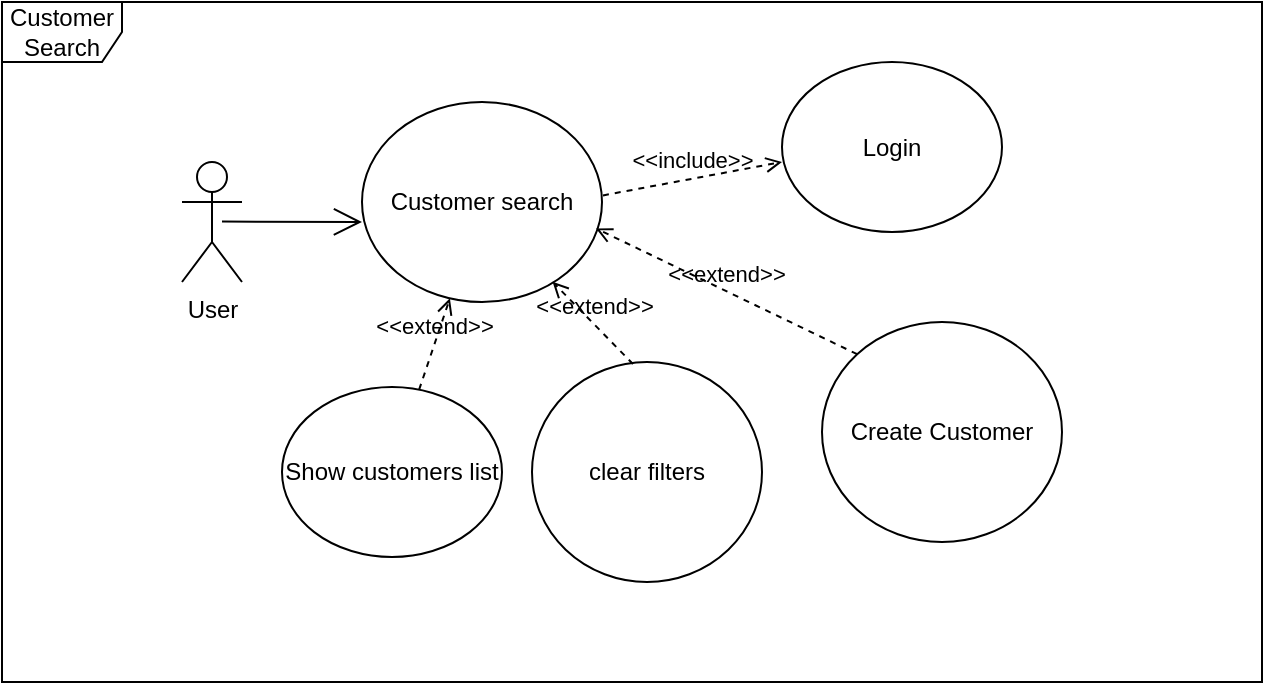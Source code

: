 <mxfile version="20.7.2" type="github">
  <diagram id="7FBJB0Y76CYSA9u8GEb_" name="Sayfa -1">
    <mxGraphModel dx="932" dy="539" grid="1" gridSize="10" guides="1" tooltips="1" connect="1" arrows="1" fold="1" page="1" pageScale="1" pageWidth="1169" pageHeight="1654" math="0" shadow="0">
      <root>
        <mxCell id="0" />
        <mxCell id="1" parent="0" />
        <mxCell id="NjvjR_LPWzuDct78yxhy-1" value="User" style="shape=umlActor;verticalLabelPosition=bottom;verticalAlign=top;html=1;" vertex="1" parent="1">
          <mxGeometry x="130" y="130" width="30" height="60" as="geometry" />
        </mxCell>
        <mxCell id="NjvjR_LPWzuDct78yxhy-8" value="Customer search" style="ellipse;whiteSpace=wrap;html=1;" vertex="1" parent="1">
          <mxGeometry x="220" y="100" width="120" height="100" as="geometry" />
        </mxCell>
        <mxCell id="NjvjR_LPWzuDct78yxhy-12" value="Login" style="ellipse;whiteSpace=wrap;html=1;" vertex="1" parent="1">
          <mxGeometry x="430" y="80" width="110" height="85" as="geometry" />
        </mxCell>
        <mxCell id="NjvjR_LPWzuDct78yxhy-13" value="clear filters" style="ellipse;whiteSpace=wrap;html=1;" vertex="1" parent="1">
          <mxGeometry x="305" y="230" width="115" height="110" as="geometry" />
        </mxCell>
        <mxCell id="NjvjR_LPWzuDct78yxhy-14" value="Create Customer" style="ellipse;whiteSpace=wrap;html=1;" vertex="1" parent="1">
          <mxGeometry x="450" y="210" width="120" height="110" as="geometry" />
        </mxCell>
        <mxCell id="NjvjR_LPWzuDct78yxhy-16" value="&amp;lt;&amp;lt;include&amp;gt;&amp;gt;" style="html=1;verticalAlign=bottom;labelBackgroundColor=none;endArrow=open;endFill=0;dashed=1;rounded=0;exitX=1.004;exitY=0.467;exitDx=0;exitDy=0;exitPerimeter=0;" edge="1" parent="1" source="NjvjR_LPWzuDct78yxhy-8">
          <mxGeometry width="160" relative="1" as="geometry">
            <mxPoint x="340" y="130" as="sourcePoint" />
            <mxPoint x="430" y="130" as="targetPoint" />
          </mxGeometry>
        </mxCell>
        <mxCell id="NjvjR_LPWzuDct78yxhy-24" value="Show customers list" style="ellipse;whiteSpace=wrap;html=1;" vertex="1" parent="1">
          <mxGeometry x="180" y="242.5" width="110" height="85" as="geometry" />
        </mxCell>
        <mxCell id="NjvjR_LPWzuDct78yxhy-25" value="&amp;lt;&amp;lt;extend&amp;gt;&amp;gt;" style="html=1;verticalAlign=bottom;labelBackgroundColor=none;endArrow=open;endFill=0;dashed=1;rounded=0;exitX=0;exitY=0;exitDx=0;exitDy=0;entryX=0.975;entryY=0.632;entryDx=0;entryDy=0;entryPerimeter=0;" edge="1" parent="1" source="NjvjR_LPWzuDct78yxhy-14" target="NjvjR_LPWzuDct78yxhy-8">
          <mxGeometry width="160" relative="1" as="geometry">
            <mxPoint x="400" y="230" as="sourcePoint" />
            <mxPoint x="560" y="230" as="targetPoint" />
          </mxGeometry>
        </mxCell>
        <mxCell id="NjvjR_LPWzuDct78yxhy-26" value="&amp;lt;&amp;lt;extend&amp;gt;&amp;gt;" style="html=1;verticalAlign=bottom;labelBackgroundColor=none;endArrow=open;endFill=0;dashed=1;rounded=0;entryX=0.794;entryY=0.899;entryDx=0;entryDy=0;entryPerimeter=0;exitX=0.439;exitY=0.009;exitDx=0;exitDy=0;exitPerimeter=0;" edge="1" parent="1" source="NjvjR_LPWzuDct78yxhy-13" target="NjvjR_LPWzuDct78yxhy-8">
          <mxGeometry width="160" relative="1" as="geometry">
            <mxPoint x="400" y="230" as="sourcePoint" />
            <mxPoint x="560" y="230" as="targetPoint" />
          </mxGeometry>
        </mxCell>
        <mxCell id="NjvjR_LPWzuDct78yxhy-27" value="&amp;lt;&amp;lt;extend&amp;gt;&amp;gt;" style="html=1;verticalAlign=bottom;labelBackgroundColor=none;endArrow=open;endFill=0;dashed=1;rounded=0;" edge="1" parent="1" source="NjvjR_LPWzuDct78yxhy-24" target="NjvjR_LPWzuDct78yxhy-8">
          <mxGeometry width="160" relative="1" as="geometry">
            <mxPoint x="160" y="220" as="sourcePoint" />
            <mxPoint x="320" y="220" as="targetPoint" />
          </mxGeometry>
        </mxCell>
        <mxCell id="NjvjR_LPWzuDct78yxhy-30" value="" style="endArrow=open;endFill=1;endSize=12;html=1;rounded=0;" edge="1" parent="1">
          <mxGeometry width="160" relative="1" as="geometry">
            <mxPoint x="150" y="159.81" as="sourcePoint" />
            <mxPoint x="220" y="160" as="targetPoint" />
          </mxGeometry>
        </mxCell>
        <mxCell id="NjvjR_LPWzuDct78yxhy-33" value="Customer Search" style="shape=umlFrame;whiteSpace=wrap;html=1;" vertex="1" parent="1">
          <mxGeometry x="40" y="50" width="630" height="340" as="geometry" />
        </mxCell>
      </root>
    </mxGraphModel>
  </diagram>
</mxfile>
